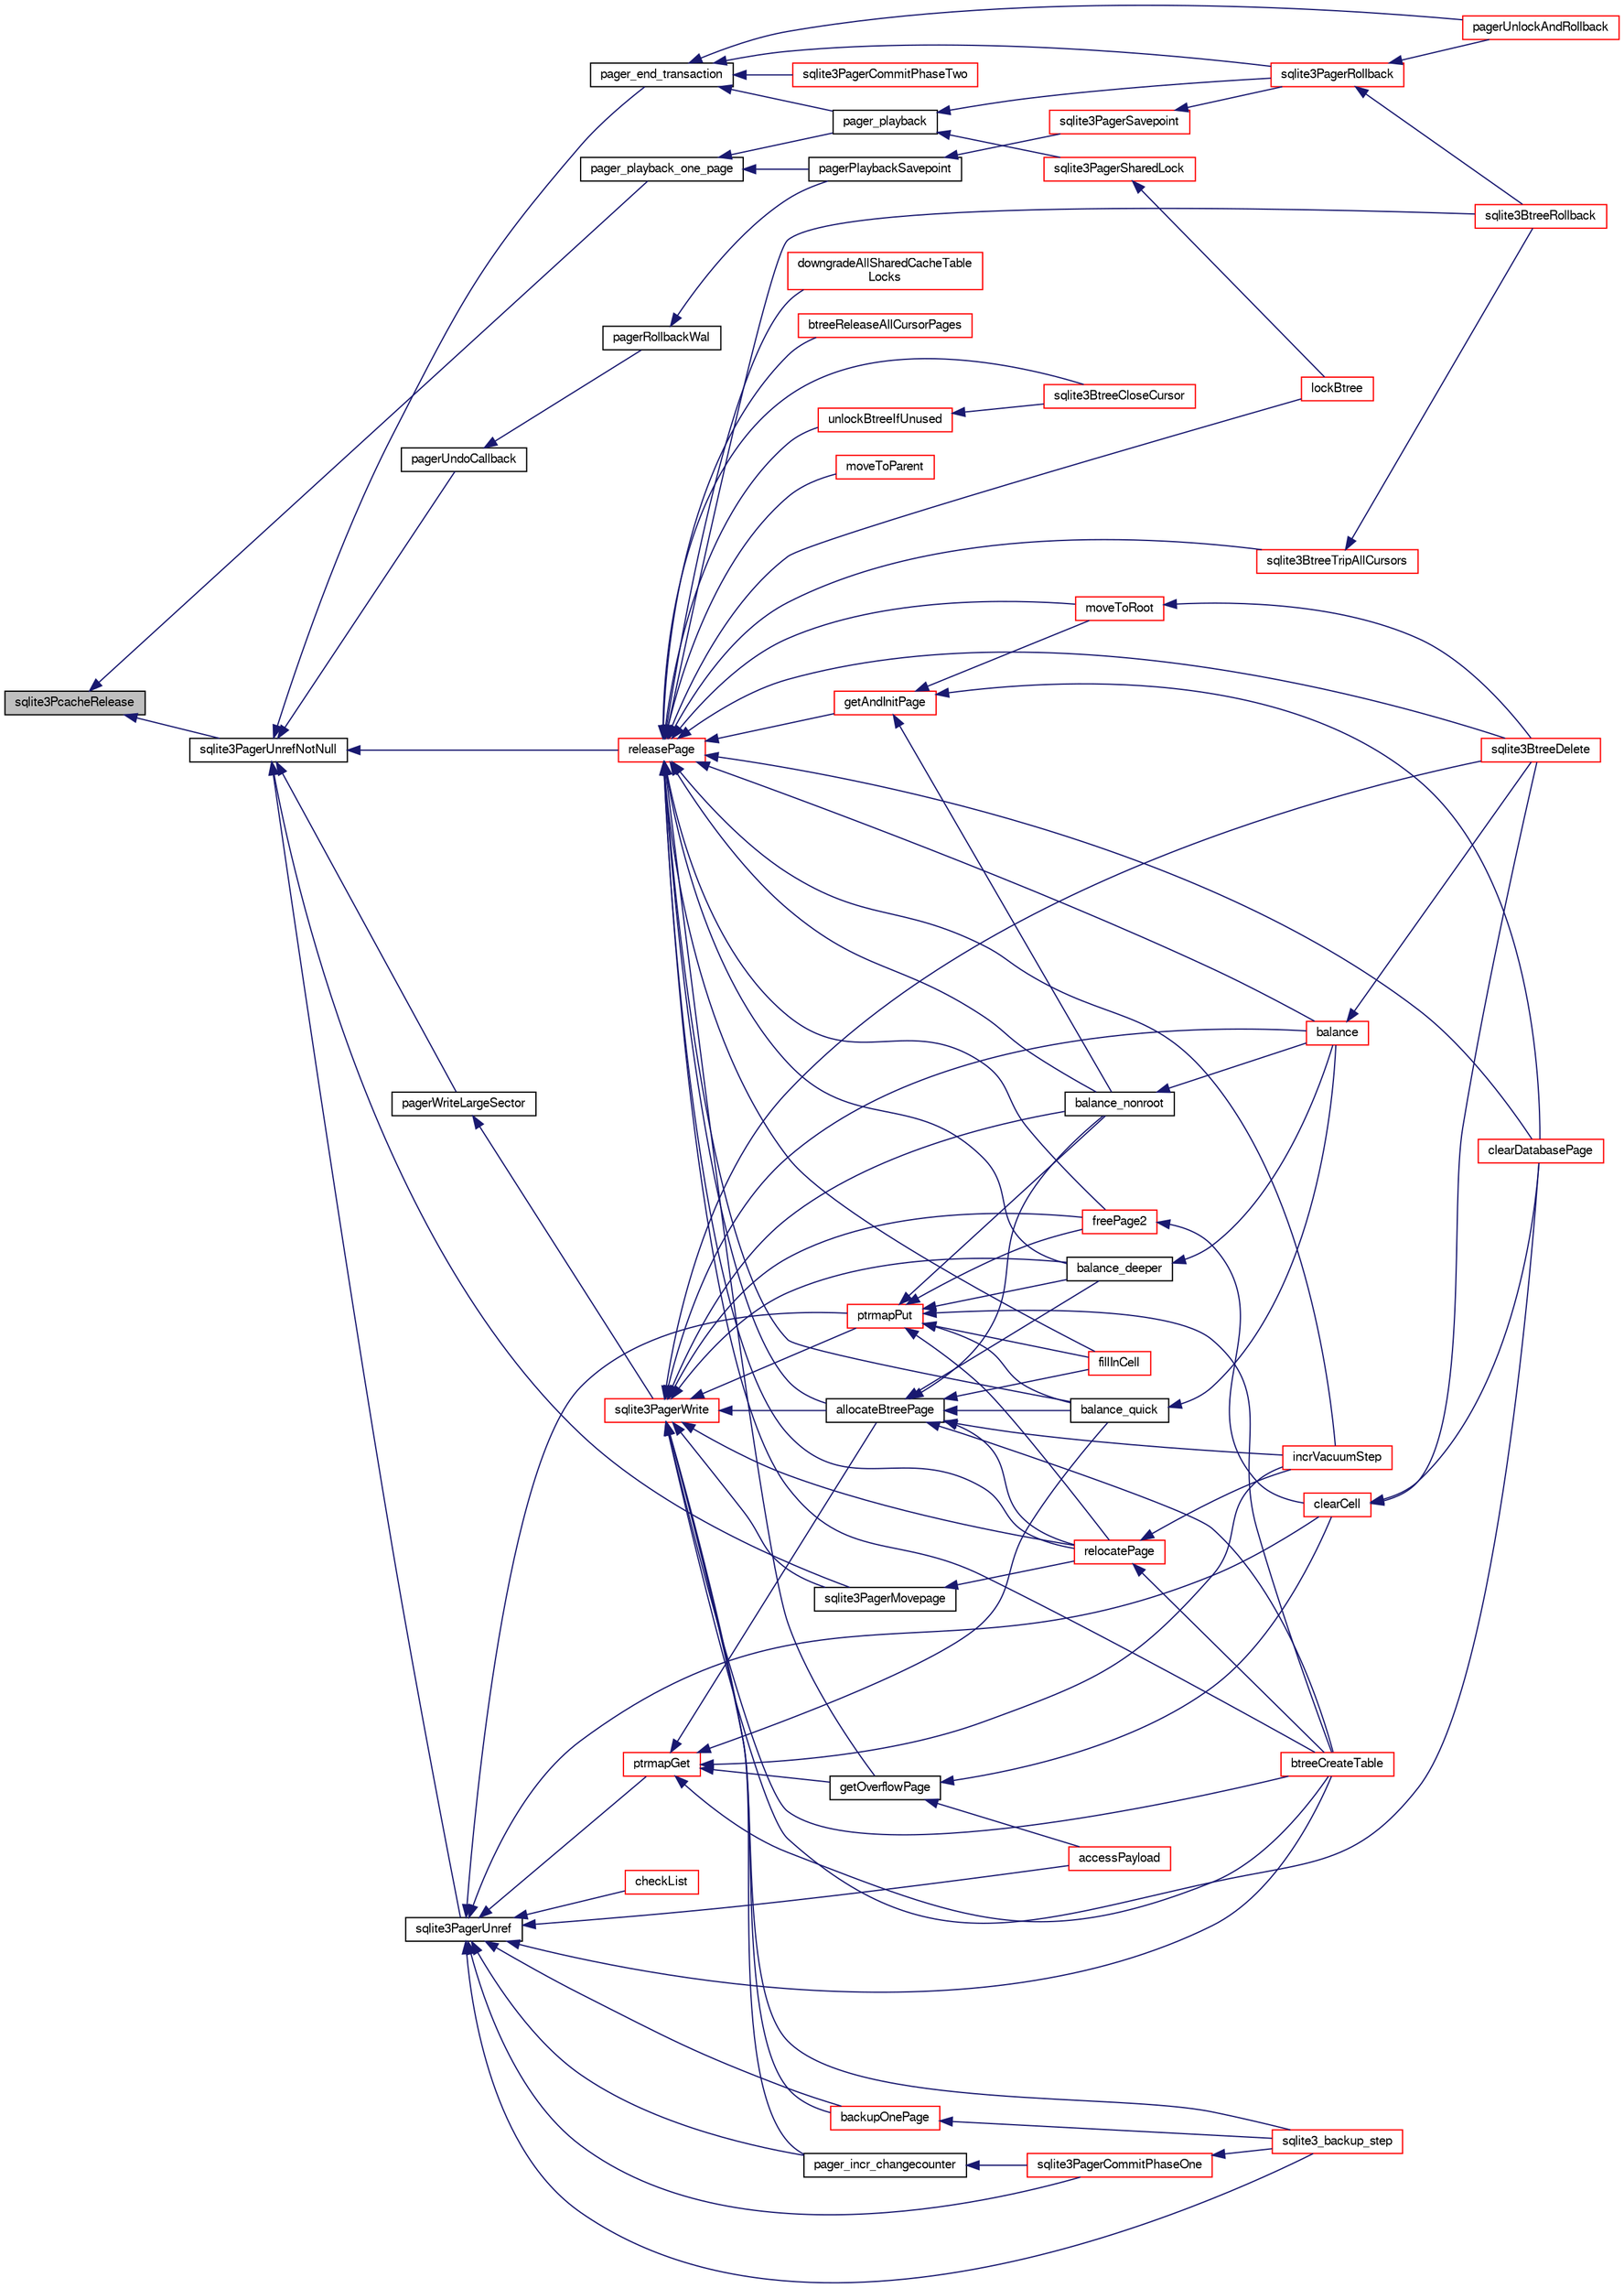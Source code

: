 digraph "sqlite3PcacheRelease"
{
  edge [fontname="FreeSans",fontsize="10",labelfontname="FreeSans",labelfontsize="10"];
  node [fontname="FreeSans",fontsize="10",shape=record];
  rankdir="LR";
  Node657616 [label="sqlite3PcacheRelease",height=0.2,width=0.4,color="black", fillcolor="grey75", style="filled", fontcolor="black"];
  Node657616 -> Node657617 [dir="back",color="midnightblue",fontsize="10",style="solid",fontname="FreeSans"];
  Node657617 [label="pager_playback_one_page",height=0.2,width=0.4,color="black", fillcolor="white", style="filled",URL="$sqlite3_8c.html#adfca1dee9939482792fe2b4ed982d00e"];
  Node657617 -> Node657618 [dir="back",color="midnightblue",fontsize="10",style="solid",fontname="FreeSans"];
  Node657618 [label="pager_playback",height=0.2,width=0.4,color="black", fillcolor="white", style="filled",URL="$sqlite3_8c.html#a9d9a750a9fc76eb4b668c8a16b164a65"];
  Node657618 -> Node657619 [dir="back",color="midnightblue",fontsize="10",style="solid",fontname="FreeSans"];
  Node657619 [label="sqlite3PagerSharedLock",height=0.2,width=0.4,color="red", fillcolor="white", style="filled",URL="$sqlite3_8c.html#a58c197b629fb6eaacf96c7add57c70df"];
  Node657619 -> Node657882 [dir="back",color="midnightblue",fontsize="10",style="solid",fontname="FreeSans"];
  Node657882 [label="lockBtree",height=0.2,width=0.4,color="red", fillcolor="white", style="filled",URL="$sqlite3_8c.html#a5b808194d3178be15705a420265cee9d"];
  Node657618 -> Node657885 [dir="back",color="midnightblue",fontsize="10",style="solid",fontname="FreeSans"];
  Node657885 [label="sqlite3PagerRollback",height=0.2,width=0.4,color="red", fillcolor="white", style="filled",URL="$sqlite3_8c.html#afdd2ecbb97b7a716892ff6bd10c7dfd0"];
  Node657885 -> Node657886 [dir="back",color="midnightblue",fontsize="10",style="solid",fontname="FreeSans"];
  Node657886 [label="pagerUnlockAndRollback",height=0.2,width=0.4,color="red", fillcolor="white", style="filled",URL="$sqlite3_8c.html#a02d96b7bf62c3b13ba905d168914518c"];
  Node657885 -> Node657940 [dir="back",color="midnightblue",fontsize="10",style="solid",fontname="FreeSans"];
  Node657940 [label="sqlite3BtreeRollback",height=0.2,width=0.4,color="red", fillcolor="white", style="filled",URL="$sqlite3_8c.html#a317473acdafdd688385c8954f09de186"];
  Node657617 -> Node657967 [dir="back",color="midnightblue",fontsize="10",style="solid",fontname="FreeSans"];
  Node657967 [label="pagerPlaybackSavepoint",height=0.2,width=0.4,color="black", fillcolor="white", style="filled",URL="$sqlite3_8c.html#aedf76c3b6661c4244cc3e2c5464fd12e"];
  Node657967 -> Node657968 [dir="back",color="midnightblue",fontsize="10",style="solid",fontname="FreeSans"];
  Node657968 [label="sqlite3PagerSavepoint",height=0.2,width=0.4,color="red", fillcolor="white", style="filled",URL="$sqlite3_8c.html#a8b5f1920b6a8b564a47e243868f2c8d4"];
  Node657968 -> Node657885 [dir="back",color="midnightblue",fontsize="10",style="solid",fontname="FreeSans"];
  Node657616 -> Node657961 [dir="back",color="midnightblue",fontsize="10",style="solid",fontname="FreeSans"];
  Node657961 [label="sqlite3PagerUnrefNotNull",height=0.2,width=0.4,color="black", fillcolor="white", style="filled",URL="$sqlite3_8c.html#a4b314f96f09f5c68c94672e420e31ab9"];
  Node657961 -> Node657962 [dir="back",color="midnightblue",fontsize="10",style="solid",fontname="FreeSans"];
  Node657962 [label="pager_end_transaction",height=0.2,width=0.4,color="black", fillcolor="white", style="filled",URL="$sqlite3_8c.html#a0814e2cfab386b1e3ba74528870339fe"];
  Node657962 -> Node657886 [dir="back",color="midnightblue",fontsize="10",style="solid",fontname="FreeSans"];
  Node657962 -> Node657618 [dir="back",color="midnightblue",fontsize="10",style="solid",fontname="FreeSans"];
  Node657962 -> Node657963 [dir="back",color="midnightblue",fontsize="10",style="solid",fontname="FreeSans"];
  Node657963 [label="sqlite3PagerCommitPhaseTwo",height=0.2,width=0.4,color="red", fillcolor="white", style="filled",URL="$sqlite3_8c.html#a18af1df44bbc3ae598f0559f6fc5861e"];
  Node657962 -> Node657885 [dir="back",color="midnightblue",fontsize="10",style="solid",fontname="FreeSans"];
  Node657961 -> Node657965 [dir="back",color="midnightblue",fontsize="10",style="solid",fontname="FreeSans"];
  Node657965 [label="pagerUndoCallback",height=0.2,width=0.4,color="black", fillcolor="white", style="filled",URL="$sqlite3_8c.html#aca578b7eaed97dbbc2219eb67e1de24f"];
  Node657965 -> Node657966 [dir="back",color="midnightblue",fontsize="10",style="solid",fontname="FreeSans"];
  Node657966 [label="pagerRollbackWal",height=0.2,width=0.4,color="black", fillcolor="white", style="filled",URL="$sqlite3_8c.html#a80911cae8e3a137646b54d4e3e52147b"];
  Node657966 -> Node657967 [dir="back",color="midnightblue",fontsize="10",style="solid",fontname="FreeSans"];
  Node657961 -> Node657971 [dir="back",color="midnightblue",fontsize="10",style="solid",fontname="FreeSans"];
  Node657971 [label="sqlite3PagerUnref",height=0.2,width=0.4,color="black", fillcolor="white", style="filled",URL="$sqlite3_8c.html#aa9d040b7f24a8a5d99bf96863b52cd15"];
  Node657971 -> Node657972 [dir="back",color="midnightblue",fontsize="10",style="solid",fontname="FreeSans"];
  Node657972 [label="pager_incr_changecounter",height=0.2,width=0.4,color="black", fillcolor="white", style="filled",URL="$sqlite3_8c.html#add9f57a131d488bb6fc49dedc5a4df81"];
  Node657972 -> Node657973 [dir="back",color="midnightblue",fontsize="10",style="solid",fontname="FreeSans"];
  Node657973 [label="sqlite3PagerCommitPhaseOne",height=0.2,width=0.4,color="red", fillcolor="white", style="filled",URL="$sqlite3_8c.html#a2baf986bff9120486e9acc5951494ea7"];
  Node657973 -> Node657834 [dir="back",color="midnightblue",fontsize="10",style="solid",fontname="FreeSans"];
  Node657834 [label="sqlite3_backup_step",height=0.2,width=0.4,color="red", fillcolor="white", style="filled",URL="$sqlite3_8h.html#a1699b75e98d082eebc465a9e64c35269"];
  Node657971 -> Node657973 [dir="back",color="midnightblue",fontsize="10",style="solid",fontname="FreeSans"];
  Node657971 -> Node657974 [dir="back",color="midnightblue",fontsize="10",style="solid",fontname="FreeSans"];
  Node657974 [label="ptrmapPut",height=0.2,width=0.4,color="red", fillcolor="white", style="filled",URL="$sqlite3_8c.html#ac16fbe55892f29324ac5d09957374ed0"];
  Node657974 -> Node657931 [dir="back",color="midnightblue",fontsize="10",style="solid",fontname="FreeSans"];
  Node657931 [label="relocatePage",height=0.2,width=0.4,color="red", fillcolor="white", style="filled",URL="$sqlite3_8c.html#af8fb5934ff87b02845c89350c57fd2bc"];
  Node657931 -> Node657932 [dir="back",color="midnightblue",fontsize="10",style="solid",fontname="FreeSans"];
  Node657932 [label="incrVacuumStep",height=0.2,width=0.4,color="red", fillcolor="white", style="filled",URL="$sqlite3_8c.html#a68a85130a567f1700dc0907ec9227892"];
  Node657931 -> Node657938 [dir="back",color="midnightblue",fontsize="10",style="solid",fontname="FreeSans"];
  Node657938 [label="btreeCreateTable",height=0.2,width=0.4,color="red", fillcolor="white", style="filled",URL="$sqlite3_8c.html#a48e09eaac366a6b585edd02553872954"];
  Node657974 -> Node657957 [dir="back",color="midnightblue",fontsize="10",style="solid",fontname="FreeSans"];
  Node657957 [label="freePage2",height=0.2,width=0.4,color="red", fillcolor="white", style="filled",URL="$sqlite3_8c.html#a625a2c2bdaf95cdb3a7cb945201f7efb"];
  Node657957 -> Node657952 [dir="back",color="midnightblue",fontsize="10",style="solid",fontname="FreeSans"];
  Node657952 [label="clearCell",height=0.2,width=0.4,color="red", fillcolor="white", style="filled",URL="$sqlite3_8c.html#acde9692b1b53b7e35fa3ee62c01a0341"];
  Node657952 -> Node657913 [dir="back",color="midnightblue",fontsize="10",style="solid",fontname="FreeSans"];
  Node657913 [label="sqlite3BtreeDelete",height=0.2,width=0.4,color="red", fillcolor="white", style="filled",URL="$sqlite3_8c.html#a65c40cd7ec987dbd25392a180f388fe7"];
  Node657952 -> Node657926 [dir="back",color="midnightblue",fontsize="10",style="solid",fontname="FreeSans"];
  Node657926 [label="clearDatabasePage",height=0.2,width=0.4,color="red", fillcolor="white", style="filled",URL="$sqlite3_8c.html#aecc3046a56feeeabd3ca93c0685e35d5"];
  Node657974 -> Node657954 [dir="back",color="midnightblue",fontsize="10",style="solid",fontname="FreeSans"];
  Node657954 [label="fillInCell",height=0.2,width=0.4,color="red", fillcolor="white", style="filled",URL="$sqlite3_8c.html#ab66a77004cf93954f2aae7e52a4e51a7"];
  Node657974 -> Node657955 [dir="back",color="midnightblue",fontsize="10",style="solid",fontname="FreeSans"];
  Node657955 [label="balance_quick",height=0.2,width=0.4,color="black", fillcolor="white", style="filled",URL="$sqlite3_8c.html#a92f1869a02b8b9196e5ea7ed2e61c328"];
  Node657955 -> Node657925 [dir="back",color="midnightblue",fontsize="10",style="solid",fontname="FreeSans"];
  Node657925 [label="balance",height=0.2,width=0.4,color="red", fillcolor="white", style="filled",URL="$sqlite3_8c.html#a173f7c872fb68ccd3a20440d640b66c7"];
  Node657925 -> Node657913 [dir="back",color="midnightblue",fontsize="10",style="solid",fontname="FreeSans"];
  Node657974 -> Node657924 [dir="back",color="midnightblue",fontsize="10",style="solid",fontname="FreeSans"];
  Node657924 [label="balance_nonroot",height=0.2,width=0.4,color="black", fillcolor="white", style="filled",URL="$sqlite3_8c.html#a513ba5c0beb3462a4b60064469f1539d"];
  Node657924 -> Node657925 [dir="back",color="midnightblue",fontsize="10",style="solid",fontname="FreeSans"];
  Node657974 -> Node657956 [dir="back",color="midnightblue",fontsize="10",style="solid",fontname="FreeSans"];
  Node657956 [label="balance_deeper",height=0.2,width=0.4,color="black", fillcolor="white", style="filled",URL="$sqlite3_8c.html#af8eafba12a6ebc987cf6ae89f4cce1a8"];
  Node657956 -> Node657925 [dir="back",color="midnightblue",fontsize="10",style="solid",fontname="FreeSans"];
  Node657974 -> Node657938 [dir="back",color="midnightblue",fontsize="10",style="solid",fontname="FreeSans"];
  Node657971 -> Node657979 [dir="back",color="midnightblue",fontsize="10",style="solid",fontname="FreeSans"];
  Node657979 [label="ptrmapGet",height=0.2,width=0.4,color="red", fillcolor="white", style="filled",URL="$sqlite3_8c.html#ae91bfd9c1bec807a52a384d2ed01934b"];
  Node657979 -> Node657932 [dir="back",color="midnightblue",fontsize="10",style="solid",fontname="FreeSans"];
  Node657979 -> Node657941 [dir="back",color="midnightblue",fontsize="10",style="solid",fontname="FreeSans"];
  Node657941 [label="getOverflowPage",height=0.2,width=0.4,color="black", fillcolor="white", style="filled",URL="$sqlite3_8c.html#af907f898e049d621e2c9dc1ed1d63cf4"];
  Node657941 -> Node657942 [dir="back",color="midnightblue",fontsize="10",style="solid",fontname="FreeSans"];
  Node657942 [label="accessPayload",height=0.2,width=0.4,color="red", fillcolor="white", style="filled",URL="$sqlite3_8c.html#acf70e6d3cb6afd54d677b3dffb6959d2"];
  Node657941 -> Node657952 [dir="back",color="midnightblue",fontsize="10",style="solid",fontname="FreeSans"];
  Node657979 -> Node657953 [dir="back",color="midnightblue",fontsize="10",style="solid",fontname="FreeSans"];
  Node657953 [label="allocateBtreePage",height=0.2,width=0.4,color="black", fillcolor="white", style="filled",URL="$sqlite3_8c.html#ae84ce1103eabfe9455a6a59e6cec4a33"];
  Node657953 -> Node657931 [dir="back",color="midnightblue",fontsize="10",style="solid",fontname="FreeSans"];
  Node657953 -> Node657932 [dir="back",color="midnightblue",fontsize="10",style="solid",fontname="FreeSans"];
  Node657953 -> Node657954 [dir="back",color="midnightblue",fontsize="10",style="solid",fontname="FreeSans"];
  Node657953 -> Node657955 [dir="back",color="midnightblue",fontsize="10",style="solid",fontname="FreeSans"];
  Node657953 -> Node657924 [dir="back",color="midnightblue",fontsize="10",style="solid",fontname="FreeSans"];
  Node657953 -> Node657956 [dir="back",color="midnightblue",fontsize="10",style="solid",fontname="FreeSans"];
  Node657953 -> Node657938 [dir="back",color="midnightblue",fontsize="10",style="solid",fontname="FreeSans"];
  Node657979 -> Node657955 [dir="back",color="midnightblue",fontsize="10",style="solid",fontname="FreeSans"];
  Node657979 -> Node657938 [dir="back",color="midnightblue",fontsize="10",style="solid",fontname="FreeSans"];
  Node657971 -> Node657942 [dir="back",color="midnightblue",fontsize="10",style="solid",fontname="FreeSans"];
  Node657971 -> Node657952 [dir="back",color="midnightblue",fontsize="10",style="solid",fontname="FreeSans"];
  Node657971 -> Node657938 [dir="back",color="midnightblue",fontsize="10",style="solid",fontname="FreeSans"];
  Node657971 -> Node657981 [dir="back",color="midnightblue",fontsize="10",style="solid",fontname="FreeSans"];
  Node657981 [label="checkList",height=0.2,width=0.4,color="red", fillcolor="white", style="filled",URL="$sqlite3_8c.html#a7c888a9a7f402383d462ddef0e59f52e"];
  Node657971 -> Node657982 [dir="back",color="midnightblue",fontsize="10",style="solid",fontname="FreeSans"];
  Node657982 [label="backupOnePage",height=0.2,width=0.4,color="red", fillcolor="white", style="filled",URL="$sqlite3_8c.html#a7efb6a8380d746b14e73db99ad3428a2"];
  Node657982 -> Node657834 [dir="back",color="midnightblue",fontsize="10",style="solid",fontname="FreeSans"];
  Node657971 -> Node657834 [dir="back",color="midnightblue",fontsize="10",style="solid",fontname="FreeSans"];
  Node657961 -> Node657988 [dir="back",color="midnightblue",fontsize="10",style="solid",fontname="FreeSans"];
  Node657988 [label="pagerWriteLargeSector",height=0.2,width=0.4,color="black", fillcolor="white", style="filled",URL="$sqlite3_8c.html#a06334f0cc1c2dc95ffe29c2359928b92"];
  Node657988 -> Node657989 [dir="back",color="midnightblue",fontsize="10",style="solid",fontname="FreeSans"];
  Node657989 [label="sqlite3PagerWrite",height=0.2,width=0.4,color="red", fillcolor="white", style="filled",URL="$sqlite3_8c.html#ad4b8aee028ee99575b0748b299e04ed0"];
  Node657989 -> Node657972 [dir="back",color="midnightblue",fontsize="10",style="solid",fontname="FreeSans"];
  Node657989 -> Node657990 [dir="back",color="midnightblue",fontsize="10",style="solid",fontname="FreeSans"];
  Node657990 [label="sqlite3PagerMovepage",height=0.2,width=0.4,color="black", fillcolor="white", style="filled",URL="$sqlite3_8c.html#a8cdedc7a185709301f12c4d7b305aa1e"];
  Node657990 -> Node657931 [dir="back",color="midnightblue",fontsize="10",style="solid",fontname="FreeSans"];
  Node657989 -> Node657974 [dir="back",color="midnightblue",fontsize="10",style="solid",fontname="FreeSans"];
  Node657989 -> Node657931 [dir="back",color="midnightblue",fontsize="10",style="solid",fontname="FreeSans"];
  Node657989 -> Node657953 [dir="back",color="midnightblue",fontsize="10",style="solid",fontname="FreeSans"];
  Node657989 -> Node657957 [dir="back",color="midnightblue",fontsize="10",style="solid",fontname="FreeSans"];
  Node657989 -> Node657924 [dir="back",color="midnightblue",fontsize="10",style="solid",fontname="FreeSans"];
  Node657989 -> Node657956 [dir="back",color="midnightblue",fontsize="10",style="solid",fontname="FreeSans"];
  Node657989 -> Node657925 [dir="back",color="midnightblue",fontsize="10",style="solid",fontname="FreeSans"];
  Node657989 -> Node657913 [dir="back",color="midnightblue",fontsize="10",style="solid",fontname="FreeSans"];
  Node657989 -> Node657938 [dir="back",color="midnightblue",fontsize="10",style="solid",fontname="FreeSans"];
  Node657989 -> Node657926 [dir="back",color="midnightblue",fontsize="10",style="solid",fontname="FreeSans"];
  Node657989 -> Node657982 [dir="back",color="midnightblue",fontsize="10",style="solid",fontname="FreeSans"];
  Node657989 -> Node657834 [dir="back",color="midnightblue",fontsize="10",style="solid",fontname="FreeSans"];
  Node657961 -> Node657990 [dir="back",color="midnightblue",fontsize="10",style="solid",fontname="FreeSans"];
  Node657961 -> Node657995 [dir="back",color="midnightblue",fontsize="10",style="solid",fontname="FreeSans"];
  Node657995 [label="releasePage",height=0.2,width=0.4,color="red", fillcolor="white", style="filled",URL="$sqlite3_8c.html#a92c6fb14f9bcf117440c35116c26d6c4"];
  Node657995 -> Node657996 [dir="back",color="midnightblue",fontsize="10",style="solid",fontname="FreeSans"];
  Node657996 [label="downgradeAllSharedCacheTable\lLocks",height=0.2,width=0.4,color="red", fillcolor="white", style="filled",URL="$sqlite3_8c.html#a190cd892d7b1636800149aa2fb20f4ef"];
  Node657995 -> Node657998 [dir="back",color="midnightblue",fontsize="10",style="solid",fontname="FreeSans"];
  Node657998 [label="btreeReleaseAllCursorPages",height=0.2,width=0.4,color="red", fillcolor="white", style="filled",URL="$sqlite3_8c.html#a8535e63c9127b9f6b5b136cab41cbdd7"];
  Node657995 -> Node657902 [dir="back",color="midnightblue",fontsize="10",style="solid",fontname="FreeSans"];
  Node657902 [label="getAndInitPage",height=0.2,width=0.4,color="red", fillcolor="white", style="filled",URL="$sqlite3_8c.html#ae85122d12808231a8d58459440a405ab"];
  Node657902 -> Node657904 [dir="back",color="midnightblue",fontsize="10",style="solid",fontname="FreeSans"];
  Node657904 [label="moveToRoot",height=0.2,width=0.4,color="red", fillcolor="white", style="filled",URL="$sqlite3_8c.html#a2b8fb9bf88e10e7e4dedc8da64e7e956"];
  Node657904 -> Node657913 [dir="back",color="midnightblue",fontsize="10",style="solid",fontname="FreeSans"];
  Node657902 -> Node657924 [dir="back",color="midnightblue",fontsize="10",style="solid",fontname="FreeSans"];
  Node657902 -> Node657926 [dir="back",color="midnightblue",fontsize="10",style="solid",fontname="FreeSans"];
  Node657995 -> Node657882 [dir="back",color="midnightblue",fontsize="10",style="solid",fontname="FreeSans"];
  Node657995 -> Node657999 [dir="back",color="midnightblue",fontsize="10",style="solid",fontname="FreeSans"];
  Node657999 [label="unlockBtreeIfUnused",height=0.2,width=0.4,color="red", fillcolor="white", style="filled",URL="$sqlite3_8c.html#ada198bfad4d2c61e88bd9317e98cc96c"];
  Node657999 -> Node658000 [dir="back",color="midnightblue",fontsize="10",style="solid",fontname="FreeSans"];
  Node658000 [label="sqlite3BtreeCloseCursor",height=0.2,width=0.4,color="red", fillcolor="white", style="filled",URL="$sqlite3_8c.html#a7f494da0a512d247d690d6bc19397791"];
  Node657995 -> Node657931 [dir="back",color="midnightblue",fontsize="10",style="solid",fontname="FreeSans"];
  Node657995 -> Node657932 [dir="back",color="midnightblue",fontsize="10",style="solid",fontname="FreeSans"];
  Node657995 -> Node658001 [dir="back",color="midnightblue",fontsize="10",style="solid",fontname="FreeSans"];
  Node658001 [label="sqlite3BtreeTripAllCursors",height=0.2,width=0.4,color="red", fillcolor="white", style="filled",URL="$sqlite3_8c.html#a7e94025b9bd56e9e9ccf148d1a0e1acf"];
  Node658001 -> Node657940 [dir="back",color="midnightblue",fontsize="10",style="solid",fontname="FreeSans"];
  Node657995 -> Node657940 [dir="back",color="midnightblue",fontsize="10",style="solid",fontname="FreeSans"];
  Node657995 -> Node658000 [dir="back",color="midnightblue",fontsize="10",style="solid",fontname="FreeSans"];
  Node657995 -> Node657941 [dir="back",color="midnightblue",fontsize="10",style="solid",fontname="FreeSans"];
  Node657995 -> Node658002 [dir="back",color="midnightblue",fontsize="10",style="solid",fontname="FreeSans"];
  Node658002 [label="moveToParent",height=0.2,width=0.4,color="red", fillcolor="white", style="filled",URL="$sqlite3_8c.html#a6d71d2659481a7b7866f9445a62ec248"];
  Node657995 -> Node657904 [dir="back",color="midnightblue",fontsize="10",style="solid",fontname="FreeSans"];
  Node657995 -> Node657953 [dir="back",color="midnightblue",fontsize="10",style="solid",fontname="FreeSans"];
  Node657995 -> Node657957 [dir="back",color="midnightblue",fontsize="10",style="solid",fontname="FreeSans"];
  Node657995 -> Node657954 [dir="back",color="midnightblue",fontsize="10",style="solid",fontname="FreeSans"];
  Node657995 -> Node657955 [dir="back",color="midnightblue",fontsize="10",style="solid",fontname="FreeSans"];
  Node657995 -> Node657924 [dir="back",color="midnightblue",fontsize="10",style="solid",fontname="FreeSans"];
  Node657995 -> Node657956 [dir="back",color="midnightblue",fontsize="10",style="solid",fontname="FreeSans"];
  Node657995 -> Node657925 [dir="back",color="midnightblue",fontsize="10",style="solid",fontname="FreeSans"];
  Node657995 -> Node657913 [dir="back",color="midnightblue",fontsize="10",style="solid",fontname="FreeSans"];
  Node657995 -> Node657938 [dir="back",color="midnightblue",fontsize="10",style="solid",fontname="FreeSans"];
  Node657995 -> Node657926 [dir="back",color="midnightblue",fontsize="10",style="solid",fontname="FreeSans"];
}
